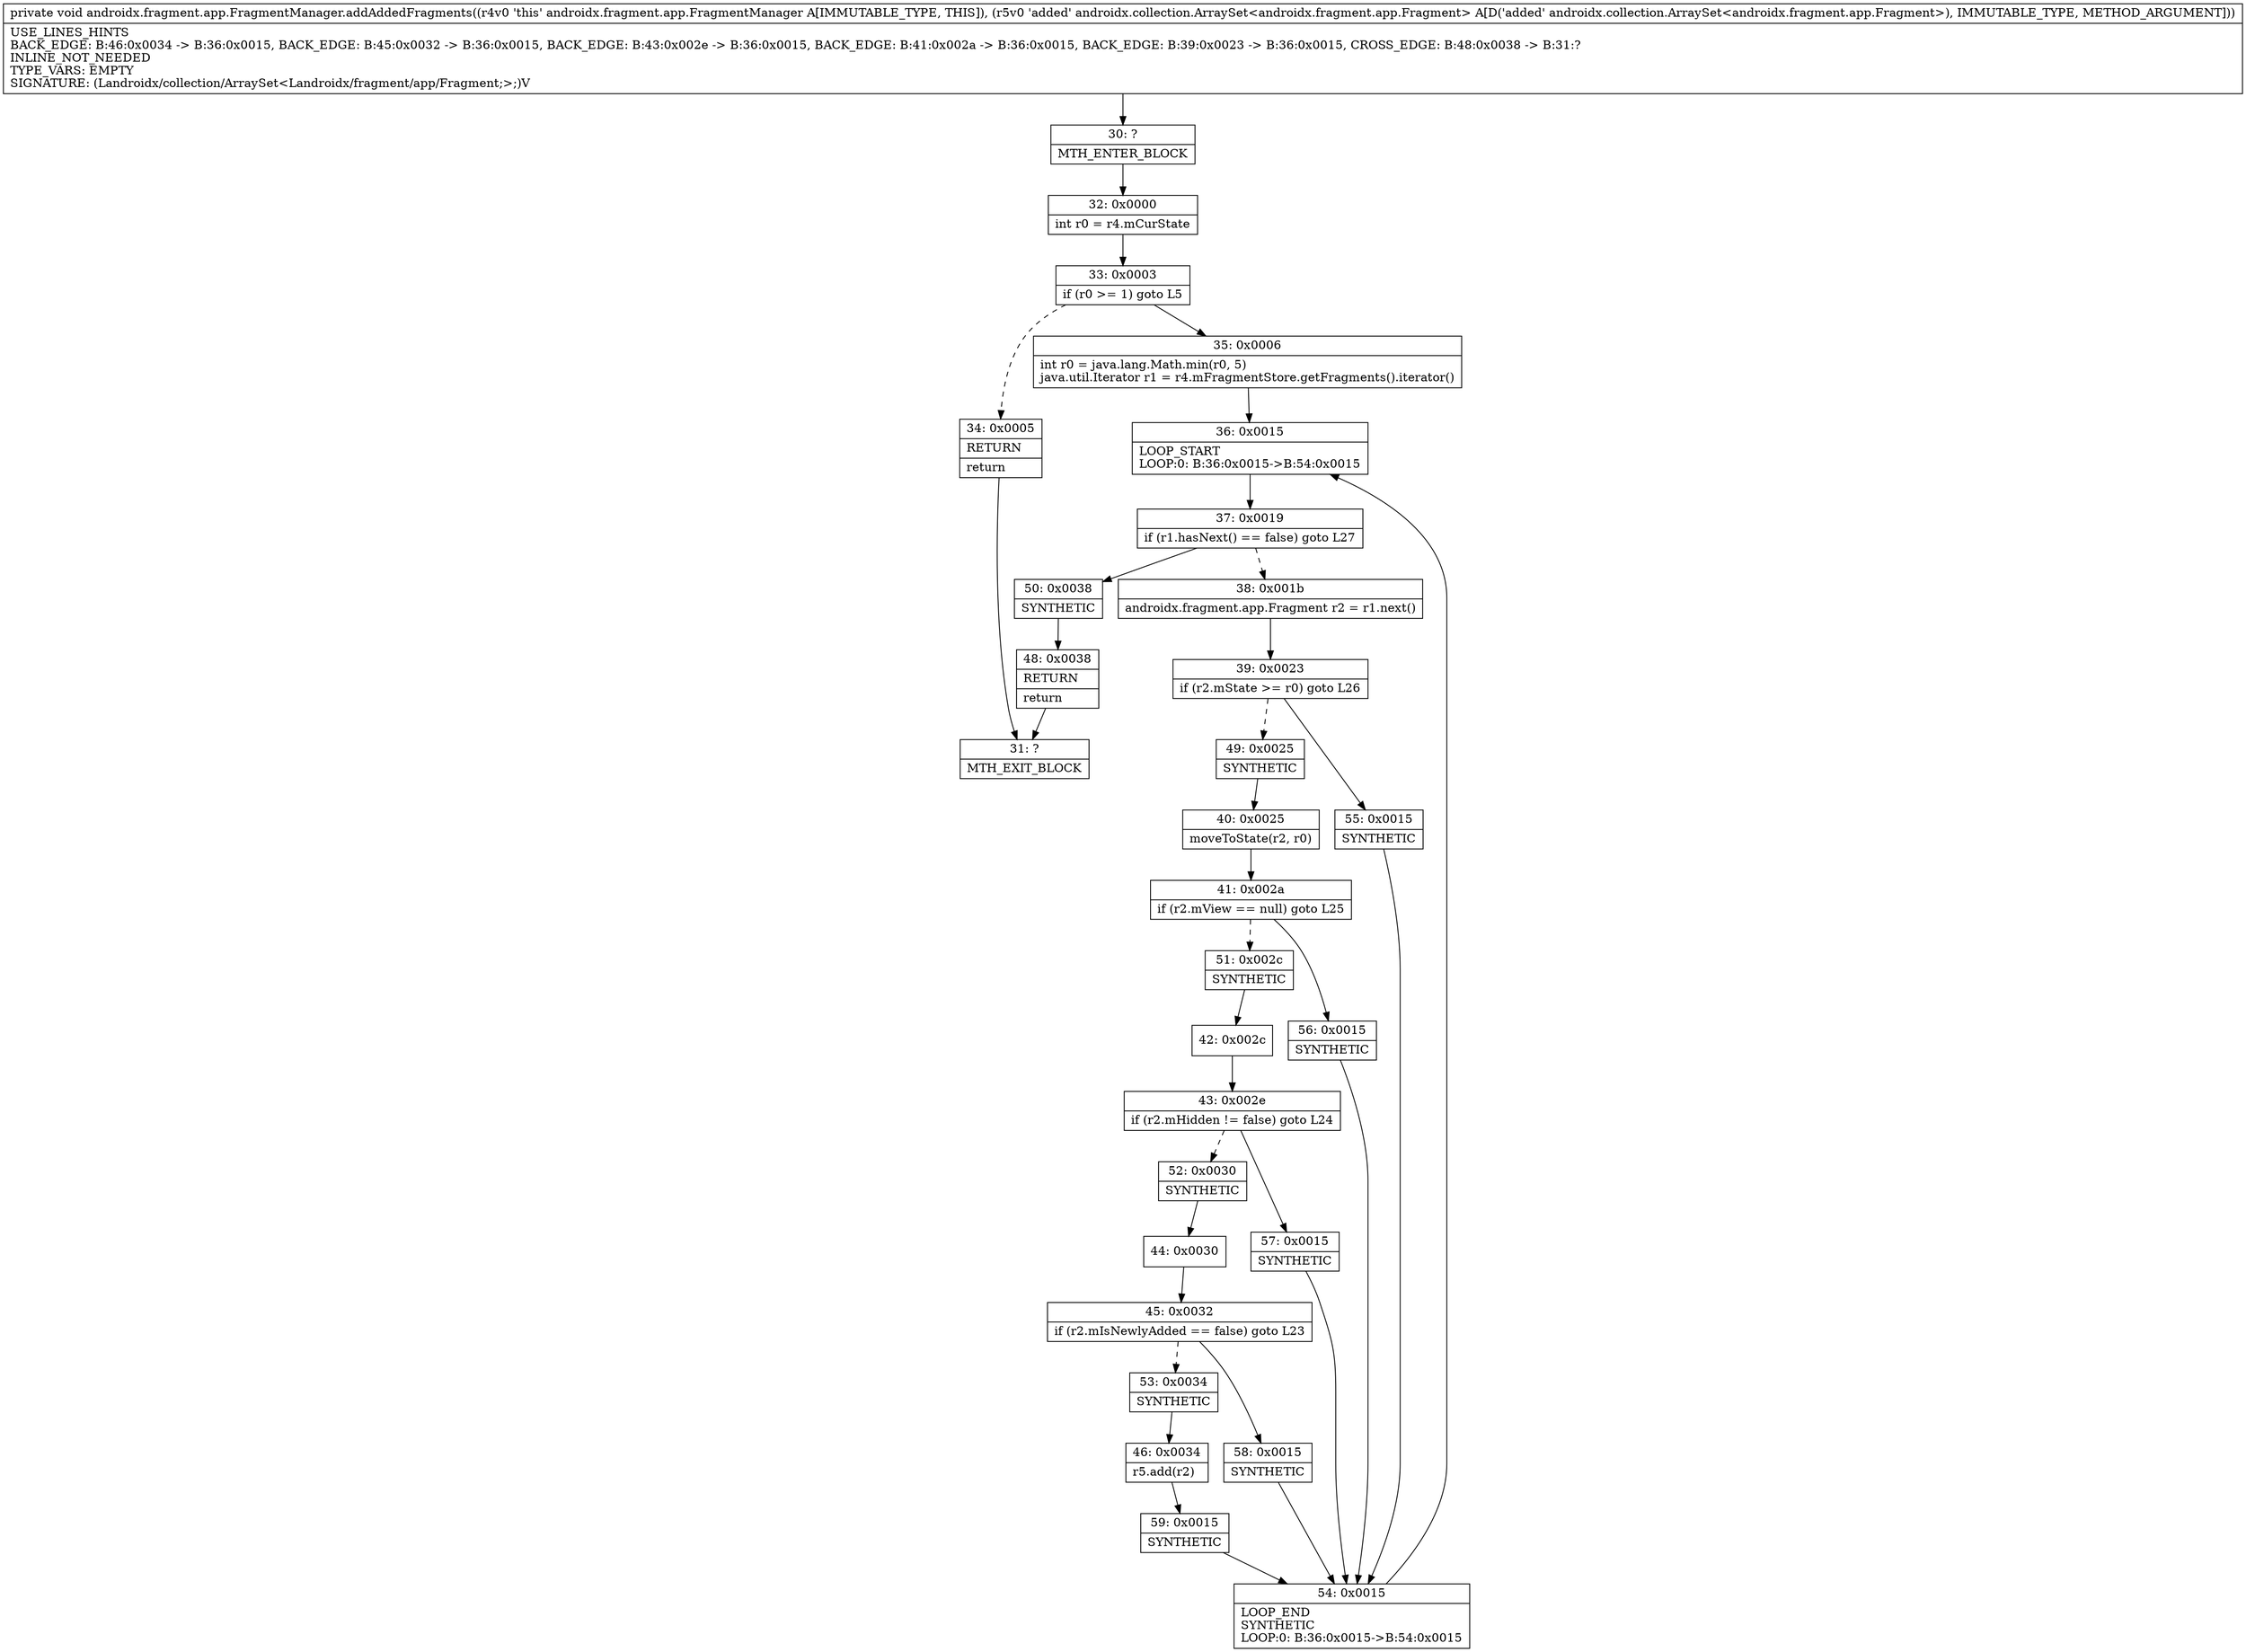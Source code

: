 digraph "CFG forandroidx.fragment.app.FragmentManager.addAddedFragments(Landroidx\/collection\/ArraySet;)V" {
Node_30 [shape=record,label="{30\:\ ?|MTH_ENTER_BLOCK\l}"];
Node_32 [shape=record,label="{32\:\ 0x0000|int r0 = r4.mCurState\l}"];
Node_33 [shape=record,label="{33\:\ 0x0003|if (r0 \>= 1) goto L5\l}"];
Node_34 [shape=record,label="{34\:\ 0x0005|RETURN\l|return\l}"];
Node_31 [shape=record,label="{31\:\ ?|MTH_EXIT_BLOCK\l}"];
Node_35 [shape=record,label="{35\:\ 0x0006|int r0 = java.lang.Math.min(r0, 5)\ljava.util.Iterator r1 = r4.mFragmentStore.getFragments().iterator()\l}"];
Node_36 [shape=record,label="{36\:\ 0x0015|LOOP_START\lLOOP:0: B:36:0x0015\-\>B:54:0x0015\l}"];
Node_37 [shape=record,label="{37\:\ 0x0019|if (r1.hasNext() == false) goto L27\l}"];
Node_38 [shape=record,label="{38\:\ 0x001b|androidx.fragment.app.Fragment r2 = r1.next()\l}"];
Node_39 [shape=record,label="{39\:\ 0x0023|if (r2.mState \>= r0) goto L26\l}"];
Node_49 [shape=record,label="{49\:\ 0x0025|SYNTHETIC\l}"];
Node_40 [shape=record,label="{40\:\ 0x0025|moveToState(r2, r0)\l}"];
Node_41 [shape=record,label="{41\:\ 0x002a|if (r2.mView == null) goto L25\l}"];
Node_51 [shape=record,label="{51\:\ 0x002c|SYNTHETIC\l}"];
Node_42 [shape=record,label="{42\:\ 0x002c}"];
Node_43 [shape=record,label="{43\:\ 0x002e|if (r2.mHidden != false) goto L24\l}"];
Node_52 [shape=record,label="{52\:\ 0x0030|SYNTHETIC\l}"];
Node_44 [shape=record,label="{44\:\ 0x0030}"];
Node_45 [shape=record,label="{45\:\ 0x0032|if (r2.mIsNewlyAdded == false) goto L23\l}"];
Node_53 [shape=record,label="{53\:\ 0x0034|SYNTHETIC\l}"];
Node_46 [shape=record,label="{46\:\ 0x0034|r5.add(r2)\l}"];
Node_59 [shape=record,label="{59\:\ 0x0015|SYNTHETIC\l}"];
Node_54 [shape=record,label="{54\:\ 0x0015|LOOP_END\lSYNTHETIC\lLOOP:0: B:36:0x0015\-\>B:54:0x0015\l}"];
Node_58 [shape=record,label="{58\:\ 0x0015|SYNTHETIC\l}"];
Node_57 [shape=record,label="{57\:\ 0x0015|SYNTHETIC\l}"];
Node_56 [shape=record,label="{56\:\ 0x0015|SYNTHETIC\l}"];
Node_55 [shape=record,label="{55\:\ 0x0015|SYNTHETIC\l}"];
Node_50 [shape=record,label="{50\:\ 0x0038|SYNTHETIC\l}"];
Node_48 [shape=record,label="{48\:\ 0x0038|RETURN\l|return\l}"];
MethodNode[shape=record,label="{private void androidx.fragment.app.FragmentManager.addAddedFragments((r4v0 'this' androidx.fragment.app.FragmentManager A[IMMUTABLE_TYPE, THIS]), (r5v0 'added' androidx.collection.ArraySet\<androidx.fragment.app.Fragment\> A[D('added' androidx.collection.ArraySet\<androidx.fragment.app.Fragment\>), IMMUTABLE_TYPE, METHOD_ARGUMENT]))  | USE_LINES_HINTS\lBACK_EDGE: B:46:0x0034 \-\> B:36:0x0015, BACK_EDGE: B:45:0x0032 \-\> B:36:0x0015, BACK_EDGE: B:43:0x002e \-\> B:36:0x0015, BACK_EDGE: B:41:0x002a \-\> B:36:0x0015, BACK_EDGE: B:39:0x0023 \-\> B:36:0x0015, CROSS_EDGE: B:48:0x0038 \-\> B:31:?\lINLINE_NOT_NEEDED\lTYPE_VARS: EMPTY\lSIGNATURE: (Landroidx\/collection\/ArraySet\<Landroidx\/fragment\/app\/Fragment;\>;)V\l}"];
MethodNode -> Node_30;Node_30 -> Node_32;
Node_32 -> Node_33;
Node_33 -> Node_34[style=dashed];
Node_33 -> Node_35;
Node_34 -> Node_31;
Node_35 -> Node_36;
Node_36 -> Node_37;
Node_37 -> Node_38[style=dashed];
Node_37 -> Node_50;
Node_38 -> Node_39;
Node_39 -> Node_49[style=dashed];
Node_39 -> Node_55;
Node_49 -> Node_40;
Node_40 -> Node_41;
Node_41 -> Node_51[style=dashed];
Node_41 -> Node_56;
Node_51 -> Node_42;
Node_42 -> Node_43;
Node_43 -> Node_52[style=dashed];
Node_43 -> Node_57;
Node_52 -> Node_44;
Node_44 -> Node_45;
Node_45 -> Node_53[style=dashed];
Node_45 -> Node_58;
Node_53 -> Node_46;
Node_46 -> Node_59;
Node_59 -> Node_54;
Node_54 -> Node_36;
Node_58 -> Node_54;
Node_57 -> Node_54;
Node_56 -> Node_54;
Node_55 -> Node_54;
Node_50 -> Node_48;
Node_48 -> Node_31;
}

